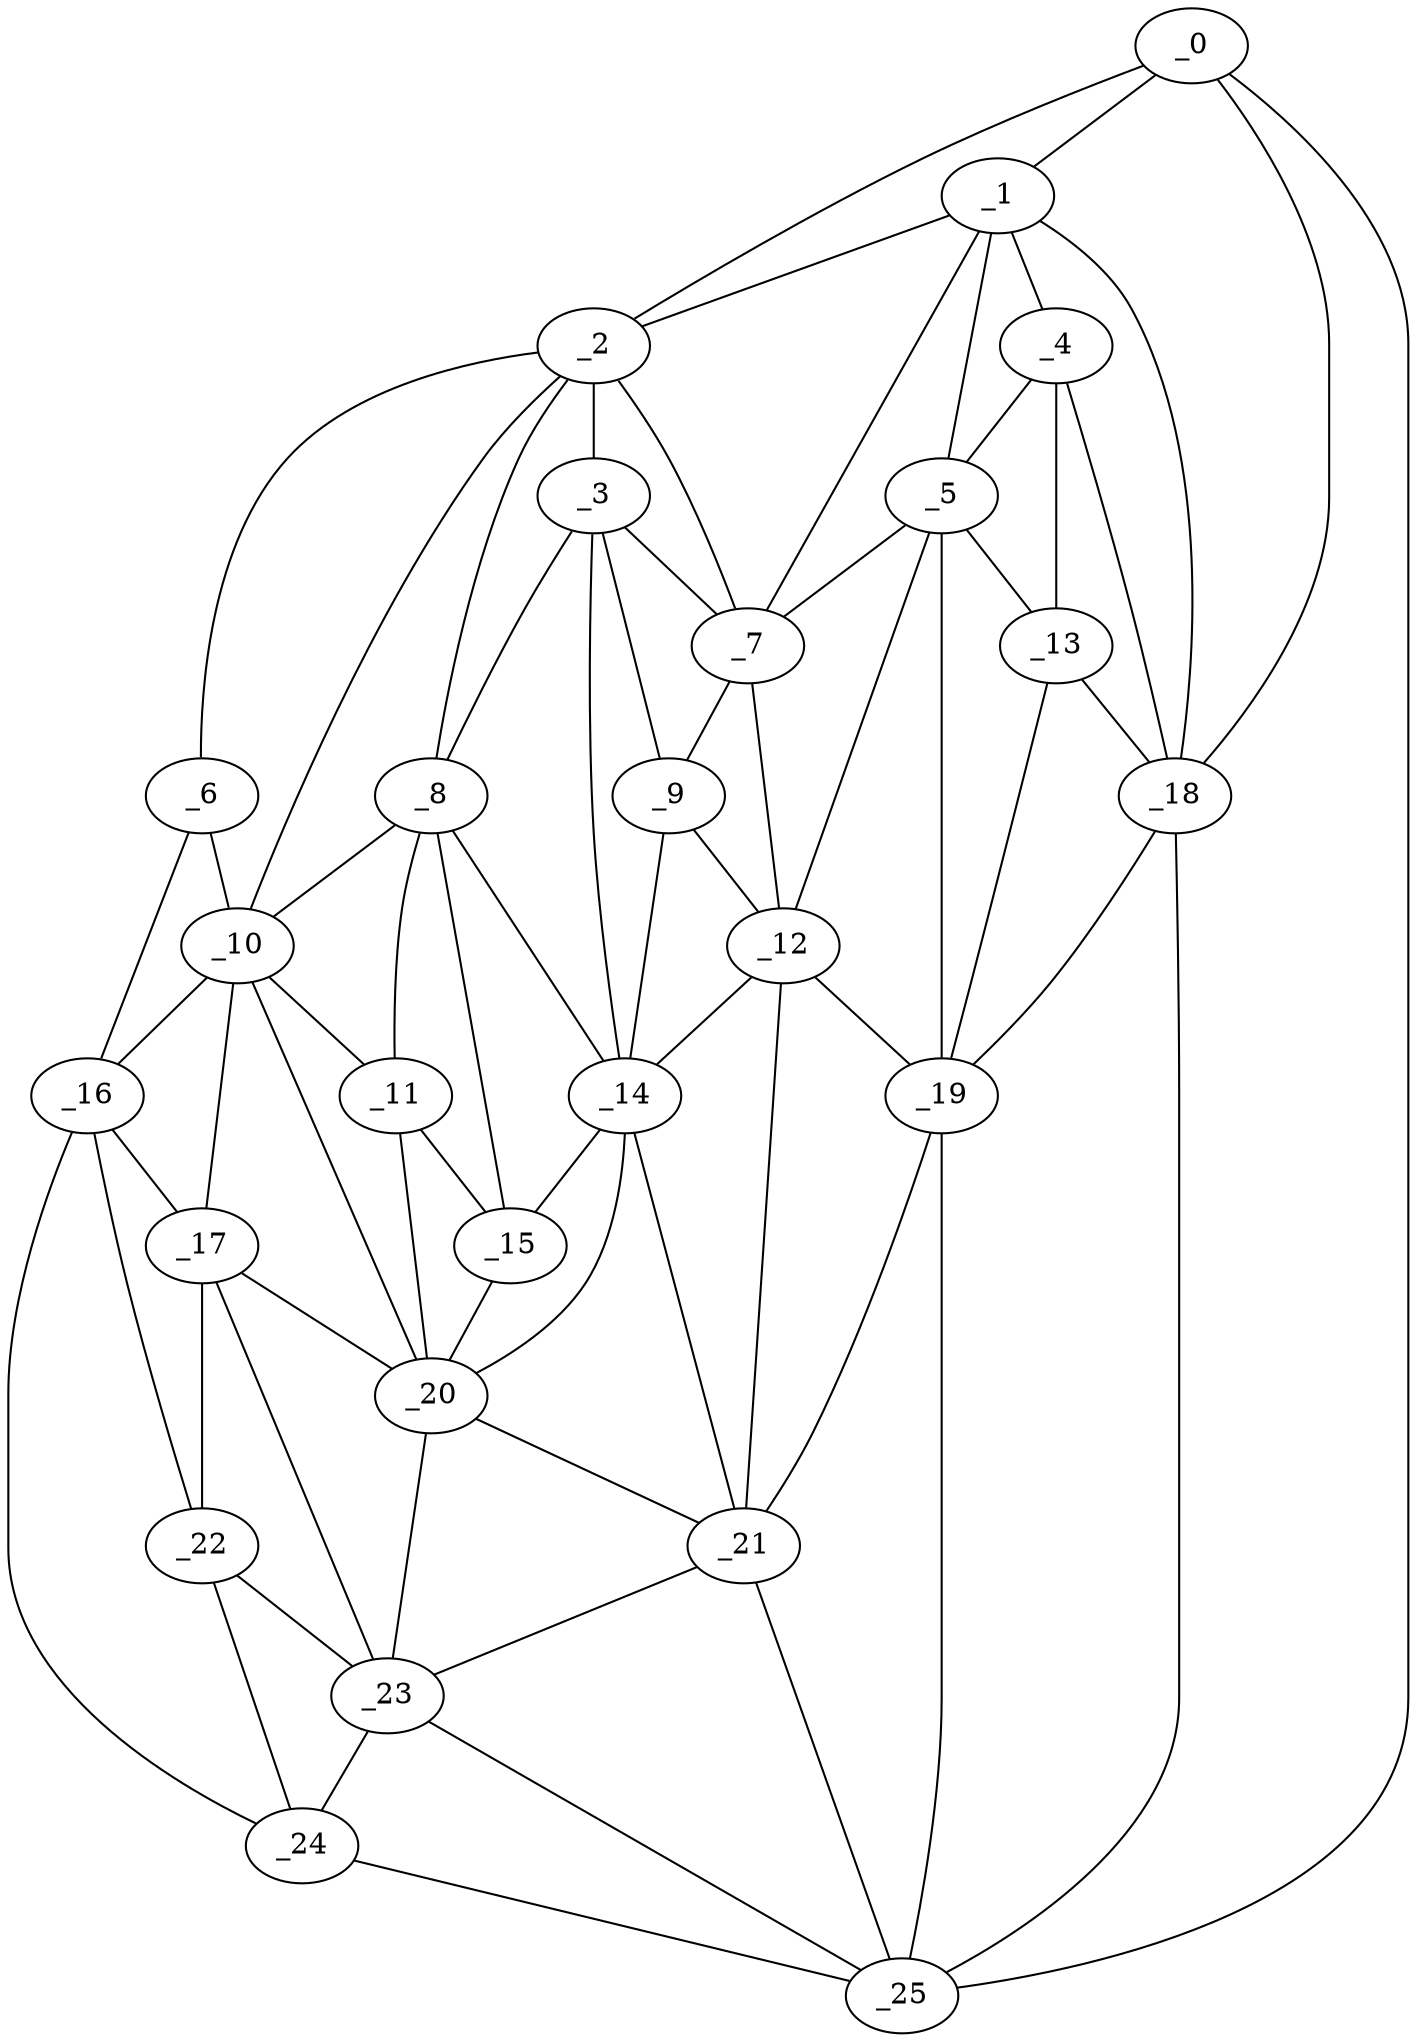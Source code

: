 graph "obj22__45.gxl" {
	_0	 [x=43,
		y=6];
	_1	 [x=44,
		y=22];
	_0 -- _1	 [valence=2];
	_2	 [x=45,
		y=81];
	_0 -- _2	 [valence=1];
	_18	 [x=65,
		y=24];
	_0 -- _18	 [valence=1];
	_25	 [x=89,
		y=13];
	_0 -- _25	 [valence=1];
	_1 -- _2	 [valence=1];
	_4	 [x=48,
		y=28];
	_1 -- _4	 [valence=2];
	_5	 [x=48,
		y=36];
	_1 -- _5	 [valence=1];
	_7	 [x=49,
		y=56];
	_1 -- _7	 [valence=2];
	_1 -- _18	 [valence=2];
	_3	 [x=47,
		y=74];
	_2 -- _3	 [valence=1];
	_6	 [x=48,
		y=118];
	_2 -- _6	 [valence=1];
	_2 -- _7	 [valence=2];
	_8	 [x=51,
		y=84];
	_2 -- _8	 [valence=2];
	_10	 [x=54,
		y=106];
	_2 -- _10	 [valence=1];
	_3 -- _7	 [valence=1];
	_3 -- _8	 [valence=2];
	_9	 [x=52,
		y=70];
	_3 -- _9	 [valence=2];
	_14	 [x=60,
		y=75];
	_3 -- _14	 [valence=1];
	_4 -- _5	 [valence=1];
	_13	 [x=58,
		y=31];
	_4 -- _13	 [valence=1];
	_4 -- _18	 [valence=2];
	_5 -- _7	 [valence=2];
	_12	 [x=57,
		y=58];
	_5 -- _12	 [valence=2];
	_5 -- _13	 [valence=2];
	_19	 [x=66,
		y=35];
	_5 -- _19	 [valence=2];
	_6 -- _10	 [valence=2];
	_16	 [x=61,
		y=123];
	_6 -- _16	 [valence=1];
	_7 -- _9	 [valence=2];
	_7 -- _12	 [valence=1];
	_8 -- _10	 [valence=1];
	_11	 [x=56,
		y=86];
	_8 -- _11	 [valence=2];
	_8 -- _14	 [valence=2];
	_15	 [x=60,
		y=80];
	_8 -- _15	 [valence=1];
	_9 -- _12	 [valence=2];
	_9 -- _14	 [valence=2];
	_10 -- _11	 [valence=1];
	_10 -- _16	 [valence=1];
	_17	 [x=63,
		y=107];
	_10 -- _17	 [valence=1];
	_20	 [x=66,
		y=88];
	_10 -- _20	 [valence=2];
	_11 -- _15	 [valence=2];
	_11 -- _20	 [valence=1];
	_12 -- _14	 [valence=1];
	_12 -- _19	 [valence=2];
	_21	 [x=67,
		y=60];
	_12 -- _21	 [valence=2];
	_13 -- _18	 [valence=2];
	_13 -- _19	 [valence=1];
	_14 -- _15	 [valence=1];
	_14 -- _20	 [valence=2];
	_14 -- _21	 [valence=2];
	_15 -- _20	 [valence=2];
	_16 -- _17	 [valence=2];
	_22	 [x=67,
		y=108];
	_16 -- _22	 [valence=1];
	_24	 [x=88,
		y=123];
	_16 -- _24	 [valence=1];
	_17 -- _20	 [valence=2];
	_17 -- _22	 [valence=2];
	_23	 [x=74,
		y=102];
	_17 -- _23	 [valence=2];
	_18 -- _19	 [valence=1];
	_18 -- _25	 [valence=2];
	_19 -- _21	 [valence=2];
	_19 -- _25	 [valence=2];
	_20 -- _21	 [valence=2];
	_20 -- _23	 [valence=2];
	_21 -- _23	 [valence=2];
	_21 -- _25	 [valence=2];
	_22 -- _23	 [valence=2];
	_22 -- _24	 [valence=1];
	_23 -- _24	 [valence=2];
	_23 -- _25	 [valence=2];
	_24 -- _25	 [valence=1];
}

